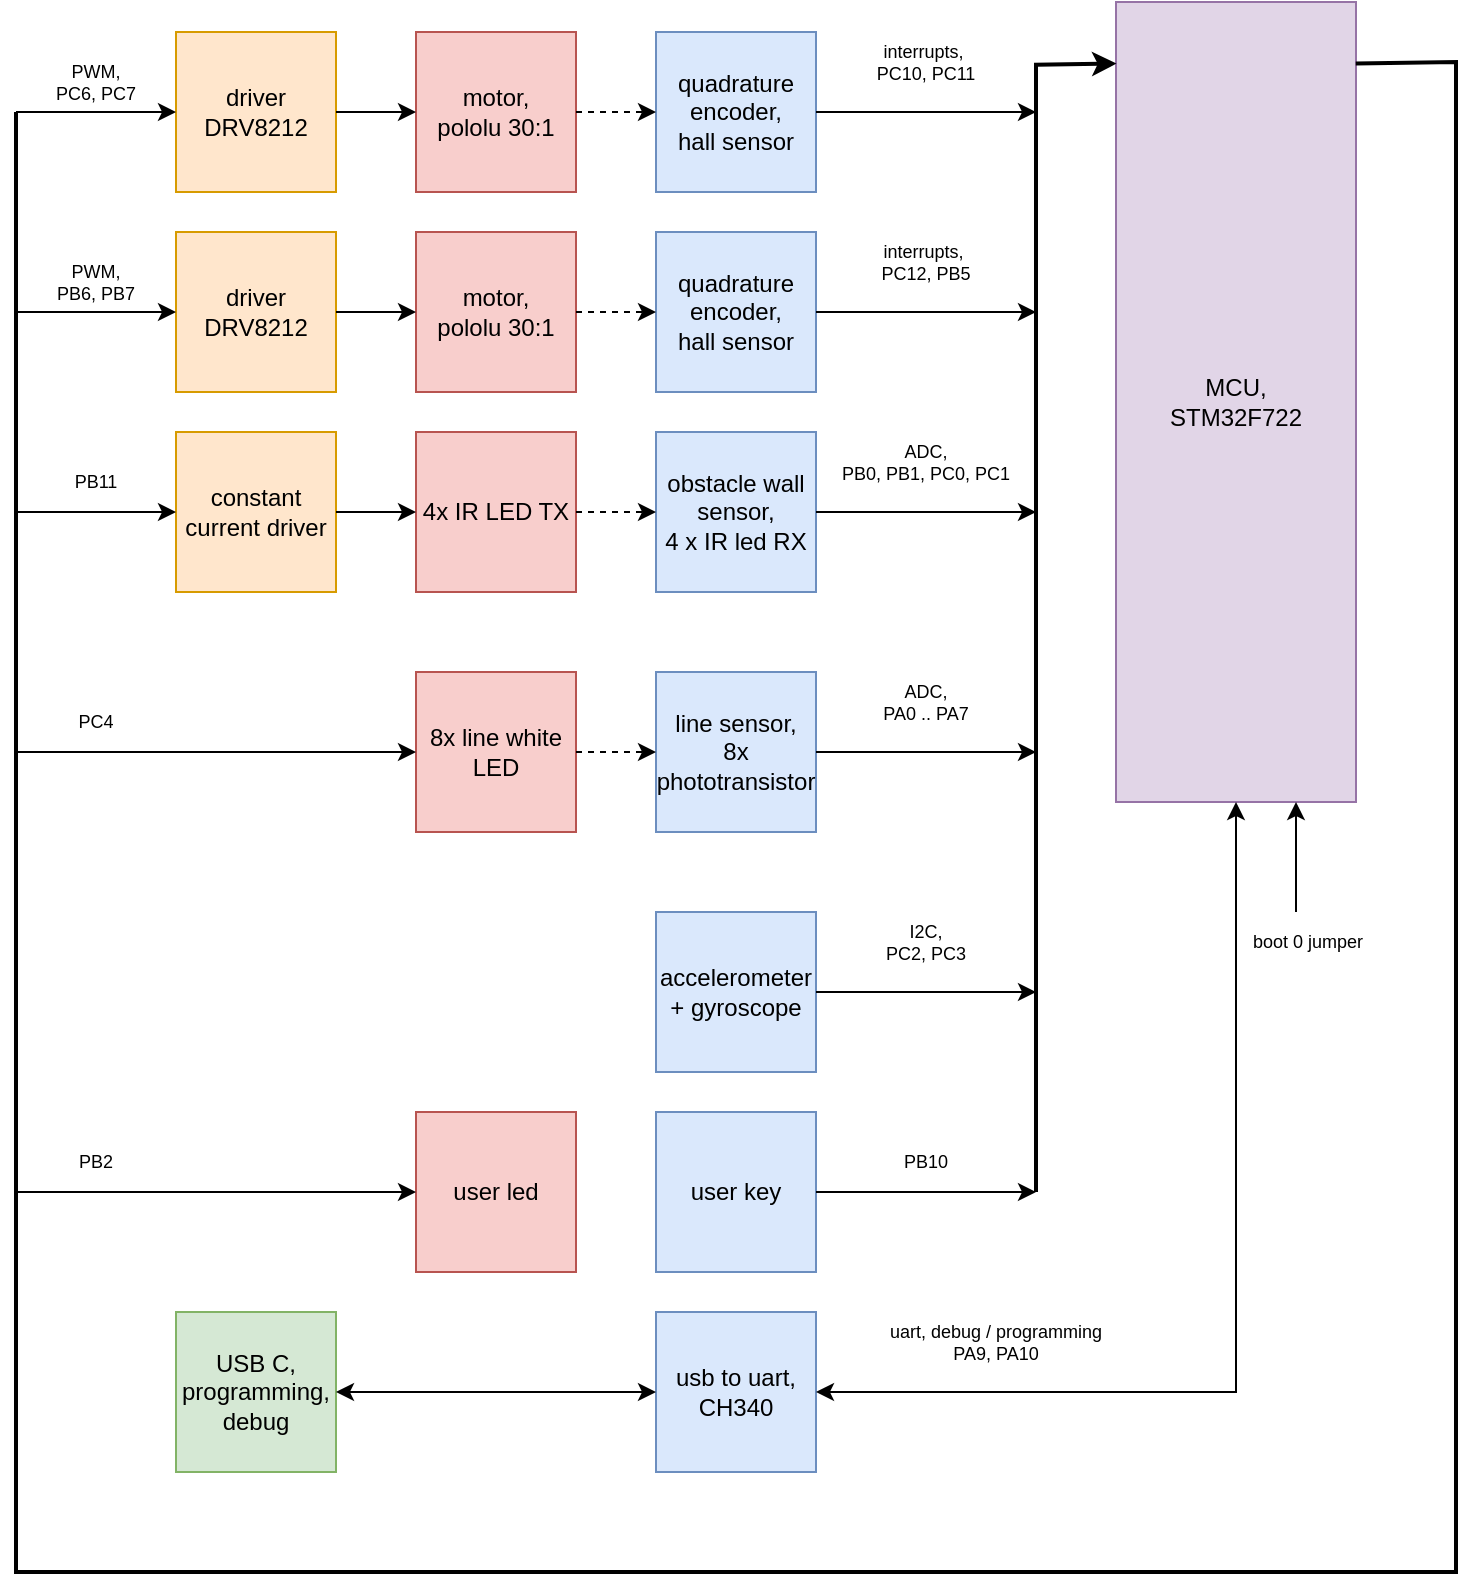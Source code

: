<mxfile version="22.1.16" type="device">
  <diagram name="block_dc" id="kFoTQpsoScj3zW_Bv4sH">
    <mxGraphModel dx="991" dy="798" grid="1" gridSize="10" guides="1" tooltips="1" connect="1" arrows="1" fold="1" page="1" pageScale="1" pageWidth="827" pageHeight="1169" math="0" shadow="0">
      <root>
        <mxCell id="0" />
        <mxCell id="1" parent="0" />
        <mxCell id="fTbjuDnKKHmDKtFrG4-o-2" value="MCU,&lt;br style=&quot;border-color: var(--border-color);&quot;&gt;STM32F722&lt;br&gt;" style="rounded=0;whiteSpace=wrap;html=1;fillColor=#e1d5e7;strokeColor=#9673a6;strokeWidth=1;" vertex="1" parent="1">
          <mxGeometry x="1110" y="185" width="120" height="400" as="geometry" />
        </mxCell>
        <mxCell id="fTbjuDnKKHmDKtFrG4-o-3" value="driver&lt;br&gt;DRV8212" style="whiteSpace=wrap;html=1;aspect=fixed;fillColor=#ffe6cc;strokeColor=#d79b00;" vertex="1" parent="1">
          <mxGeometry x="640" y="200" width="80" height="80" as="geometry" />
        </mxCell>
        <mxCell id="fTbjuDnKKHmDKtFrG4-o-4" value="motor,&lt;br&gt;pololu 30:1" style="whiteSpace=wrap;html=1;aspect=fixed;fillColor=#f8cecc;strokeColor=#b85450;" vertex="1" parent="1">
          <mxGeometry x="760" y="200" width="80" height="80" as="geometry" />
        </mxCell>
        <mxCell id="fTbjuDnKKHmDKtFrG4-o-5" value="quadrature encoder,&lt;br&gt;hall sensor" style="whiteSpace=wrap;html=1;aspect=fixed;fillColor=#dae8fc;strokeColor=#6c8ebf;" vertex="1" parent="1">
          <mxGeometry x="880" y="200" width="80" height="80" as="geometry" />
        </mxCell>
        <mxCell id="fTbjuDnKKHmDKtFrG4-o-6" value="" style="endArrow=classic;html=1;rounded=0;entryX=0;entryY=0.5;entryDx=0;entryDy=0;exitX=1;exitY=0.5;exitDx=0;exitDy=0;" edge="1" parent="1" source="fTbjuDnKKHmDKtFrG4-o-3" target="fTbjuDnKKHmDKtFrG4-o-4">
          <mxGeometry width="50" height="50" relative="1" as="geometry">
            <mxPoint x="680" y="360" as="sourcePoint" />
            <mxPoint x="730" y="310" as="targetPoint" />
          </mxGeometry>
        </mxCell>
        <mxCell id="fTbjuDnKKHmDKtFrG4-o-7" value="" style="endArrow=classic;html=1;rounded=0;entryX=0;entryY=0.5;entryDx=0;entryDy=0;exitX=1;exitY=0.5;exitDx=0;exitDy=0;dashed=1;" edge="1" parent="1" source="fTbjuDnKKHmDKtFrG4-o-4" target="fTbjuDnKKHmDKtFrG4-o-5">
          <mxGeometry width="50" height="50" relative="1" as="geometry">
            <mxPoint x="750" y="360" as="sourcePoint" />
            <mxPoint x="800" y="310" as="targetPoint" />
          </mxGeometry>
        </mxCell>
        <mxCell id="fTbjuDnKKHmDKtFrG4-o-10" value="driver&lt;br&gt;DRV8212" style="whiteSpace=wrap;html=1;aspect=fixed;fillColor=#ffe6cc;strokeColor=#d79b00;" vertex="1" parent="1">
          <mxGeometry x="640" y="300" width="80" height="80" as="geometry" />
        </mxCell>
        <mxCell id="fTbjuDnKKHmDKtFrG4-o-11" value="motor,&lt;br&gt;pololu 30:1" style="whiteSpace=wrap;html=1;aspect=fixed;fillColor=#f8cecc;strokeColor=#b85450;" vertex="1" parent="1">
          <mxGeometry x="760" y="300" width="80" height="80" as="geometry" />
        </mxCell>
        <mxCell id="fTbjuDnKKHmDKtFrG4-o-12" value="quadrature encoder,&lt;br&gt;hall sensor" style="whiteSpace=wrap;html=1;aspect=fixed;fillColor=#dae8fc;strokeColor=#6c8ebf;" vertex="1" parent="1">
          <mxGeometry x="880" y="300" width="80" height="80" as="geometry" />
        </mxCell>
        <mxCell id="fTbjuDnKKHmDKtFrG4-o-13" value="" style="endArrow=classic;html=1;rounded=0;entryX=0;entryY=0.5;entryDx=0;entryDy=0;exitX=1;exitY=0.5;exitDx=0;exitDy=0;" edge="1" parent="1" source="fTbjuDnKKHmDKtFrG4-o-10" target="fTbjuDnKKHmDKtFrG4-o-11">
          <mxGeometry width="50" height="50" relative="1" as="geometry">
            <mxPoint x="680" y="460" as="sourcePoint" />
            <mxPoint x="730" y="410" as="targetPoint" />
          </mxGeometry>
        </mxCell>
        <mxCell id="fTbjuDnKKHmDKtFrG4-o-14" value="" style="endArrow=classic;html=1;rounded=0;entryX=0;entryY=0.5;entryDx=0;entryDy=0;exitX=1;exitY=0.5;exitDx=0;exitDy=0;dashed=1;" edge="1" parent="1" source="fTbjuDnKKHmDKtFrG4-o-11" target="fTbjuDnKKHmDKtFrG4-o-12">
          <mxGeometry width="50" height="50" relative="1" as="geometry">
            <mxPoint x="750" y="460" as="sourcePoint" />
            <mxPoint x="800" y="410" as="targetPoint" />
          </mxGeometry>
        </mxCell>
        <mxCell id="fTbjuDnKKHmDKtFrG4-o-17" value="constant current driver" style="whiteSpace=wrap;html=1;aspect=fixed;fillColor=#ffe6cc;strokeColor=#d79b00;" vertex="1" parent="1">
          <mxGeometry x="640" y="400" width="80" height="80" as="geometry" />
        </mxCell>
        <mxCell id="fTbjuDnKKHmDKtFrG4-o-18" value="4x IR LED TX" style="whiteSpace=wrap;html=1;aspect=fixed;fillColor=#f8cecc;strokeColor=#b85450;" vertex="1" parent="1">
          <mxGeometry x="760" y="400" width="80" height="80" as="geometry" />
        </mxCell>
        <mxCell id="fTbjuDnKKHmDKtFrG4-o-19" value="obstacle wall sensor,&lt;br&gt;4 x IR led RX" style="whiteSpace=wrap;html=1;aspect=fixed;fillColor=#dae8fc;strokeColor=#6c8ebf;" vertex="1" parent="1">
          <mxGeometry x="880" y="400" width="80" height="80" as="geometry" />
        </mxCell>
        <mxCell id="fTbjuDnKKHmDKtFrG4-o-20" value="" style="endArrow=classic;html=1;rounded=0;entryX=0;entryY=0.5;entryDx=0;entryDy=0;exitX=1;exitY=0.5;exitDx=0;exitDy=0;" edge="1" parent="1" source="fTbjuDnKKHmDKtFrG4-o-17" target="fTbjuDnKKHmDKtFrG4-o-18">
          <mxGeometry width="50" height="50" relative="1" as="geometry">
            <mxPoint x="670" y="560" as="sourcePoint" />
            <mxPoint x="720" y="510" as="targetPoint" />
          </mxGeometry>
        </mxCell>
        <mxCell id="fTbjuDnKKHmDKtFrG4-o-21" value="8x line white LED" style="whiteSpace=wrap;html=1;aspect=fixed;fillColor=#f8cecc;strokeColor=#b85450;" vertex="1" parent="1">
          <mxGeometry x="760" y="520" width="80" height="80" as="geometry" />
        </mxCell>
        <mxCell id="fTbjuDnKKHmDKtFrG4-o-22" value="line sensor,&lt;br&gt;8x phototransistor" style="whiteSpace=wrap;html=1;aspect=fixed;fillColor=#dae8fc;strokeColor=#6c8ebf;" vertex="1" parent="1">
          <mxGeometry x="880" y="520" width="80" height="80" as="geometry" />
        </mxCell>
        <mxCell id="fTbjuDnKKHmDKtFrG4-o-23" value="accelerometer + gyroscope" style="whiteSpace=wrap;html=1;aspect=fixed;fillColor=#dae8fc;strokeColor=#6c8ebf;" vertex="1" parent="1">
          <mxGeometry x="880" y="640" width="80" height="80" as="geometry" />
        </mxCell>
        <mxCell id="fTbjuDnKKHmDKtFrG4-o-24" value="" style="endArrow=classic;html=1;rounded=0;strokeWidth=2;entryX=0.002;entryY=0.077;entryDx=0;entryDy=0;entryPerimeter=0;" edge="1" parent="1" target="fTbjuDnKKHmDKtFrG4-o-2">
          <mxGeometry width="50" height="50" relative="1" as="geometry">
            <mxPoint x="1070" y="780" as="sourcePoint" />
            <mxPoint x="1100" y="210" as="targetPoint" />
            <Array as="points">
              <mxPoint x="1070" y="216.4" />
            </Array>
          </mxGeometry>
        </mxCell>
        <mxCell id="fTbjuDnKKHmDKtFrG4-o-25" value="" style="endArrow=classic;html=1;rounded=0;exitX=1;exitY=0.5;exitDx=0;exitDy=0;" edge="1" parent="1" source="fTbjuDnKKHmDKtFrG4-o-5">
          <mxGeometry width="50" height="50" relative="1" as="geometry">
            <mxPoint x="990" y="290" as="sourcePoint" />
            <mxPoint x="1070" y="240" as="targetPoint" />
          </mxGeometry>
        </mxCell>
        <mxCell id="fTbjuDnKKHmDKtFrG4-o-26" value="" style="endArrow=classic;html=1;rounded=0;exitX=1;exitY=0.5;exitDx=0;exitDy=0;" edge="1" parent="1" source="fTbjuDnKKHmDKtFrG4-o-12">
          <mxGeometry width="50" height="50" relative="1" as="geometry">
            <mxPoint x="970" y="370" as="sourcePoint" />
            <mxPoint x="1070" y="340" as="targetPoint" />
          </mxGeometry>
        </mxCell>
        <mxCell id="fTbjuDnKKHmDKtFrG4-o-27" value="" style="endArrow=classic;html=1;rounded=0;exitX=1;exitY=0.5;exitDx=0;exitDy=0;" edge="1" parent="1" source="fTbjuDnKKHmDKtFrG4-o-19">
          <mxGeometry width="50" height="50" relative="1" as="geometry">
            <mxPoint x="980" y="400" as="sourcePoint" />
            <mxPoint x="1070" y="440" as="targetPoint" />
          </mxGeometry>
        </mxCell>
        <mxCell id="fTbjuDnKKHmDKtFrG4-o-28" value="" style="endArrow=classic;html=1;rounded=0;exitX=1;exitY=0.5;exitDx=0;exitDy=0;" edge="1" parent="1" source="fTbjuDnKKHmDKtFrG4-o-22">
          <mxGeometry width="50" height="50" relative="1" as="geometry">
            <mxPoint x="960" y="520" as="sourcePoint" />
            <mxPoint x="1070" y="560" as="targetPoint" />
          </mxGeometry>
        </mxCell>
        <mxCell id="fTbjuDnKKHmDKtFrG4-o-29" value="interrupts,&amp;nbsp;&lt;br style=&quot;font-size: 9px;&quot;&gt;PC10, PC11" style="text;html=1;strokeColor=none;fillColor=none;align=center;verticalAlign=middle;whiteSpace=wrap;rounded=0;fontSize=9;" vertex="1" parent="1">
          <mxGeometry x="980" y="200" width="70" height="30" as="geometry" />
        </mxCell>
        <mxCell id="fTbjuDnKKHmDKtFrG4-o-30" value="interrupts,&amp;nbsp;&lt;br style=&quot;font-size: 9px;&quot;&gt;PC12, PB5" style="text;html=1;strokeColor=none;fillColor=none;align=center;verticalAlign=middle;whiteSpace=wrap;rounded=0;fontSize=9;" vertex="1" parent="1">
          <mxGeometry x="980" y="300" width="70" height="30" as="geometry" />
        </mxCell>
        <mxCell id="fTbjuDnKKHmDKtFrG4-o-31" value="ADC,&lt;br&gt;PB0, PB1, PC0, PC1" style="text;html=1;strokeColor=none;fillColor=none;align=center;verticalAlign=middle;whiteSpace=wrap;rounded=0;fontSize=9;" vertex="1" parent="1">
          <mxGeometry x="970" y="400" width="90" height="30" as="geometry" />
        </mxCell>
        <mxCell id="fTbjuDnKKHmDKtFrG4-o-32" value="" style="endArrow=classic;html=1;rounded=0;exitX=1;exitY=0.5;exitDx=0;exitDy=0;entryX=0;entryY=0.5;entryDx=0;entryDy=0;dashed=1;" edge="1" parent="1" source="fTbjuDnKKHmDKtFrG4-o-18" target="fTbjuDnKKHmDKtFrG4-o-19">
          <mxGeometry width="50" height="50" relative="1" as="geometry">
            <mxPoint x="850" y="460" as="sourcePoint" />
            <mxPoint x="900" y="410" as="targetPoint" />
          </mxGeometry>
        </mxCell>
        <mxCell id="fTbjuDnKKHmDKtFrG4-o-33" value="" style="endArrow=classic;html=1;rounded=0;exitX=1;exitY=0.5;exitDx=0;exitDy=0;entryX=0;entryY=0.5;entryDx=0;entryDy=0;dashed=1;" edge="1" parent="1" source="fTbjuDnKKHmDKtFrG4-o-21" target="fTbjuDnKKHmDKtFrG4-o-22">
          <mxGeometry width="50" height="50" relative="1" as="geometry">
            <mxPoint x="790" y="590" as="sourcePoint" />
            <mxPoint x="840" y="540" as="targetPoint" />
          </mxGeometry>
        </mxCell>
        <mxCell id="fTbjuDnKKHmDKtFrG4-o-34" value="ADC,&lt;br&gt;PA0 .. PA7" style="text;html=1;strokeColor=none;fillColor=none;align=center;verticalAlign=middle;whiteSpace=wrap;rounded=0;fontSize=9;" vertex="1" parent="1">
          <mxGeometry x="970" y="520" width="90" height="30" as="geometry" />
        </mxCell>
        <mxCell id="fTbjuDnKKHmDKtFrG4-o-35" value="" style="endArrow=classic;html=1;rounded=0;exitX=1;exitY=0.5;exitDx=0;exitDy=0;" edge="1" parent="1" source="fTbjuDnKKHmDKtFrG4-o-23">
          <mxGeometry width="50" height="50" relative="1" as="geometry">
            <mxPoint x="990" y="670" as="sourcePoint" />
            <mxPoint x="1070" y="680" as="targetPoint" />
          </mxGeometry>
        </mxCell>
        <mxCell id="fTbjuDnKKHmDKtFrG4-o-36" value="I2C,&lt;br&gt;PC2, PC3" style="text;html=1;strokeColor=none;fillColor=none;align=center;verticalAlign=middle;whiteSpace=wrap;rounded=0;fontSize=9;" vertex="1" parent="1">
          <mxGeometry x="970" y="640" width="90" height="30" as="geometry" />
        </mxCell>
        <mxCell id="fTbjuDnKKHmDKtFrG4-o-37" value="usb to uart, CH340" style="whiteSpace=wrap;html=1;aspect=fixed;fillColor=#dae8fc;strokeColor=#6c8ebf;" vertex="1" parent="1">
          <mxGeometry x="880" y="840" width="80" height="80" as="geometry" />
        </mxCell>
        <mxCell id="fTbjuDnKKHmDKtFrG4-o-38" value="USB C,&lt;br&gt;programming,&lt;br&gt;debug" style="whiteSpace=wrap;html=1;aspect=fixed;fillColor=#d5e8d4;strokeColor=#82b366;" vertex="1" parent="1">
          <mxGeometry x="640" y="840" width="80" height="80" as="geometry" />
        </mxCell>
        <mxCell id="fTbjuDnKKHmDKtFrG4-o-39" value="" style="endArrow=classic;html=1;rounded=0;entryX=0;entryY=0.5;entryDx=0;entryDy=0;exitX=1;exitY=0.5;exitDx=0;exitDy=0;startArrow=classic;startFill=1;" edge="1" parent="1" source="fTbjuDnKKHmDKtFrG4-o-38" target="fTbjuDnKKHmDKtFrG4-o-37">
          <mxGeometry width="50" height="50" relative="1" as="geometry">
            <mxPoint x="740" y="720" as="sourcePoint" />
            <mxPoint x="790" y="670" as="targetPoint" />
          </mxGeometry>
        </mxCell>
        <mxCell id="fTbjuDnKKHmDKtFrG4-o-40" value="" style="endArrow=classic;html=1;rounded=0;exitX=1;exitY=0.5;exitDx=0;exitDy=0;entryX=0.5;entryY=1;entryDx=0;entryDy=0;startArrow=classic;startFill=1;" edge="1" parent="1" source="fTbjuDnKKHmDKtFrG4-o-37" target="fTbjuDnKKHmDKtFrG4-o-2">
          <mxGeometry width="50" height="50" relative="1" as="geometry">
            <mxPoint x="1030" y="770" as="sourcePoint" />
            <mxPoint x="1080" y="720" as="targetPoint" />
            <Array as="points">
              <mxPoint x="1170" y="880" />
            </Array>
          </mxGeometry>
        </mxCell>
        <mxCell id="fTbjuDnKKHmDKtFrG4-o-41" value="uart, debug / programming&lt;br&gt;PA9, PA10" style="text;html=1;strokeColor=none;fillColor=none;align=center;verticalAlign=middle;whiteSpace=wrap;rounded=0;fontSize=9;" vertex="1" parent="1">
          <mxGeometry x="990" y="840" width="120" height="30" as="geometry" />
        </mxCell>
        <mxCell id="fTbjuDnKKHmDKtFrG4-o-44" value="user key" style="whiteSpace=wrap;html=1;aspect=fixed;fillColor=#dae8fc;strokeColor=#6c8ebf;" vertex="1" parent="1">
          <mxGeometry x="880" y="740" width="80" height="80" as="geometry" />
        </mxCell>
        <mxCell id="fTbjuDnKKHmDKtFrG4-o-45" value="PB10" style="text;html=1;strokeColor=none;fillColor=none;align=center;verticalAlign=middle;whiteSpace=wrap;rounded=0;fontSize=9;" vertex="1" parent="1">
          <mxGeometry x="955" y="750" width="120" height="30" as="geometry" />
        </mxCell>
        <mxCell id="fTbjuDnKKHmDKtFrG4-o-46" value="user led" style="whiteSpace=wrap;html=1;aspect=fixed;fillColor=#f8cecc;strokeColor=#b85450;" vertex="1" parent="1">
          <mxGeometry x="760" y="740" width="80" height="80" as="geometry" />
        </mxCell>
        <mxCell id="fTbjuDnKKHmDKtFrG4-o-47" value="" style="endArrow=none;html=1;rounded=0;exitX=0.999;exitY=0.077;exitDx=0;exitDy=0;exitPerimeter=0;strokeWidth=2;endFill=0;startArrow=none;startFill=0;" edge="1" parent="1" source="fTbjuDnKKHmDKtFrG4-o-2">
          <mxGeometry width="50" height="50" relative="1" as="geometry">
            <mxPoint x="1340" y="190" as="sourcePoint" />
            <mxPoint x="560" y="240" as="targetPoint" />
            <Array as="points">
              <mxPoint x="1280" y="215" />
              <mxPoint x="1280" y="970" />
              <mxPoint x="560" y="970" />
            </Array>
          </mxGeometry>
        </mxCell>
        <mxCell id="fTbjuDnKKHmDKtFrG4-o-49" value="" style="endArrow=classic;html=1;rounded=0;entryX=0;entryY=0.5;entryDx=0;entryDy=0;" edge="1" parent="1" target="fTbjuDnKKHmDKtFrG4-o-46">
          <mxGeometry width="50" height="50" relative="1" as="geometry">
            <mxPoint x="560" y="780" as="sourcePoint" />
            <mxPoint x="650" y="810" as="targetPoint" />
          </mxGeometry>
        </mxCell>
        <mxCell id="fTbjuDnKKHmDKtFrG4-o-50" value="PB2" style="text;html=1;strokeColor=none;fillColor=none;align=center;verticalAlign=middle;whiteSpace=wrap;rounded=0;fontSize=9;" vertex="1" parent="1">
          <mxGeometry x="580" y="750" width="40" height="30" as="geometry" />
        </mxCell>
        <mxCell id="fTbjuDnKKHmDKtFrG4-o-52" value="" style="endArrow=classic;html=1;rounded=0;exitX=1;exitY=0.5;exitDx=0;exitDy=0;" edge="1" parent="1" source="fTbjuDnKKHmDKtFrG4-o-44">
          <mxGeometry width="50" height="50" relative="1" as="geometry">
            <mxPoint x="990" y="780" as="sourcePoint" />
            <mxPoint x="1070" y="780" as="targetPoint" />
          </mxGeometry>
        </mxCell>
        <mxCell id="fTbjuDnKKHmDKtFrG4-o-53" value="" style="endArrow=classic;html=1;rounded=0;entryX=0;entryY=0.5;entryDx=0;entryDy=0;" edge="1" parent="1" target="fTbjuDnKKHmDKtFrG4-o-21">
          <mxGeometry width="50" height="50" relative="1" as="geometry">
            <mxPoint x="560" y="560" as="sourcePoint" />
            <mxPoint x="630" y="520" as="targetPoint" />
          </mxGeometry>
        </mxCell>
        <mxCell id="fTbjuDnKKHmDKtFrG4-o-54" value="PC4" style="text;html=1;strokeColor=none;fillColor=none;align=center;verticalAlign=middle;whiteSpace=wrap;rounded=0;fontSize=9;" vertex="1" parent="1">
          <mxGeometry x="580" y="530" width="40" height="30" as="geometry" />
        </mxCell>
        <mxCell id="fTbjuDnKKHmDKtFrG4-o-55" value="" style="endArrow=classic;html=1;rounded=0;entryX=0;entryY=0.5;entryDx=0;entryDy=0;" edge="1" parent="1" target="fTbjuDnKKHmDKtFrG4-o-17">
          <mxGeometry width="50" height="50" relative="1" as="geometry">
            <mxPoint x="560" y="440" as="sourcePoint" />
            <mxPoint x="630" y="420" as="targetPoint" />
          </mxGeometry>
        </mxCell>
        <mxCell id="fTbjuDnKKHmDKtFrG4-o-56" value="PB11" style="text;html=1;strokeColor=none;fillColor=none;align=center;verticalAlign=middle;whiteSpace=wrap;rounded=0;fontSize=9;" vertex="1" parent="1">
          <mxGeometry x="580" y="410" width="40" height="30" as="geometry" />
        </mxCell>
        <mxCell id="fTbjuDnKKHmDKtFrG4-o-57" value="" style="endArrow=classic;html=1;rounded=0;entryX=0;entryY=0.5;entryDx=0;entryDy=0;" edge="1" parent="1" target="fTbjuDnKKHmDKtFrG4-o-10">
          <mxGeometry width="50" height="50" relative="1" as="geometry">
            <mxPoint x="560" y="340" as="sourcePoint" />
            <mxPoint x="660" y="350" as="targetPoint" />
          </mxGeometry>
        </mxCell>
        <mxCell id="fTbjuDnKKHmDKtFrG4-o-58" value="PWM, &lt;br&gt;PB6, PB7" style="text;html=1;strokeColor=none;fillColor=none;align=center;verticalAlign=middle;whiteSpace=wrap;rounded=0;fontSize=9;" vertex="1" parent="1">
          <mxGeometry x="560" y="310" width="80" height="30" as="geometry" />
        </mxCell>
        <mxCell id="fTbjuDnKKHmDKtFrG4-o-59" value="PWM, &lt;br&gt;PC6, PC7" style="text;html=1;strokeColor=none;fillColor=none;align=center;verticalAlign=middle;whiteSpace=wrap;rounded=0;fontSize=9;" vertex="1" parent="1">
          <mxGeometry x="560" y="210" width="80" height="30" as="geometry" />
        </mxCell>
        <mxCell id="fTbjuDnKKHmDKtFrG4-o-60" value="" style="endArrow=classic;html=1;rounded=0;entryX=0;entryY=0.5;entryDx=0;entryDy=0;" edge="1" parent="1" target="fTbjuDnKKHmDKtFrG4-o-3">
          <mxGeometry width="50" height="50" relative="1" as="geometry">
            <mxPoint x="560" y="240" as="sourcePoint" />
            <mxPoint x="660" y="230" as="targetPoint" />
          </mxGeometry>
        </mxCell>
        <mxCell id="fTbjuDnKKHmDKtFrG4-o-62" value="" style="endArrow=classic;html=1;rounded=0;entryX=0.75;entryY=1;entryDx=0;entryDy=0;" edge="1" parent="1" target="fTbjuDnKKHmDKtFrG4-o-2">
          <mxGeometry width="50" height="50" relative="1" as="geometry">
            <mxPoint x="1200" y="640" as="sourcePoint" />
            <mxPoint x="1130" y="740" as="targetPoint" />
          </mxGeometry>
        </mxCell>
        <mxCell id="fTbjuDnKKHmDKtFrG4-o-63" value="boot 0 jumper" style="text;html=1;strokeColor=none;fillColor=none;align=center;verticalAlign=middle;whiteSpace=wrap;rounded=0;fontSize=9;" vertex="1" parent="1">
          <mxGeometry x="1171" y="640" width="70" height="30" as="geometry" />
        </mxCell>
      </root>
    </mxGraphModel>
  </diagram>
</mxfile>
